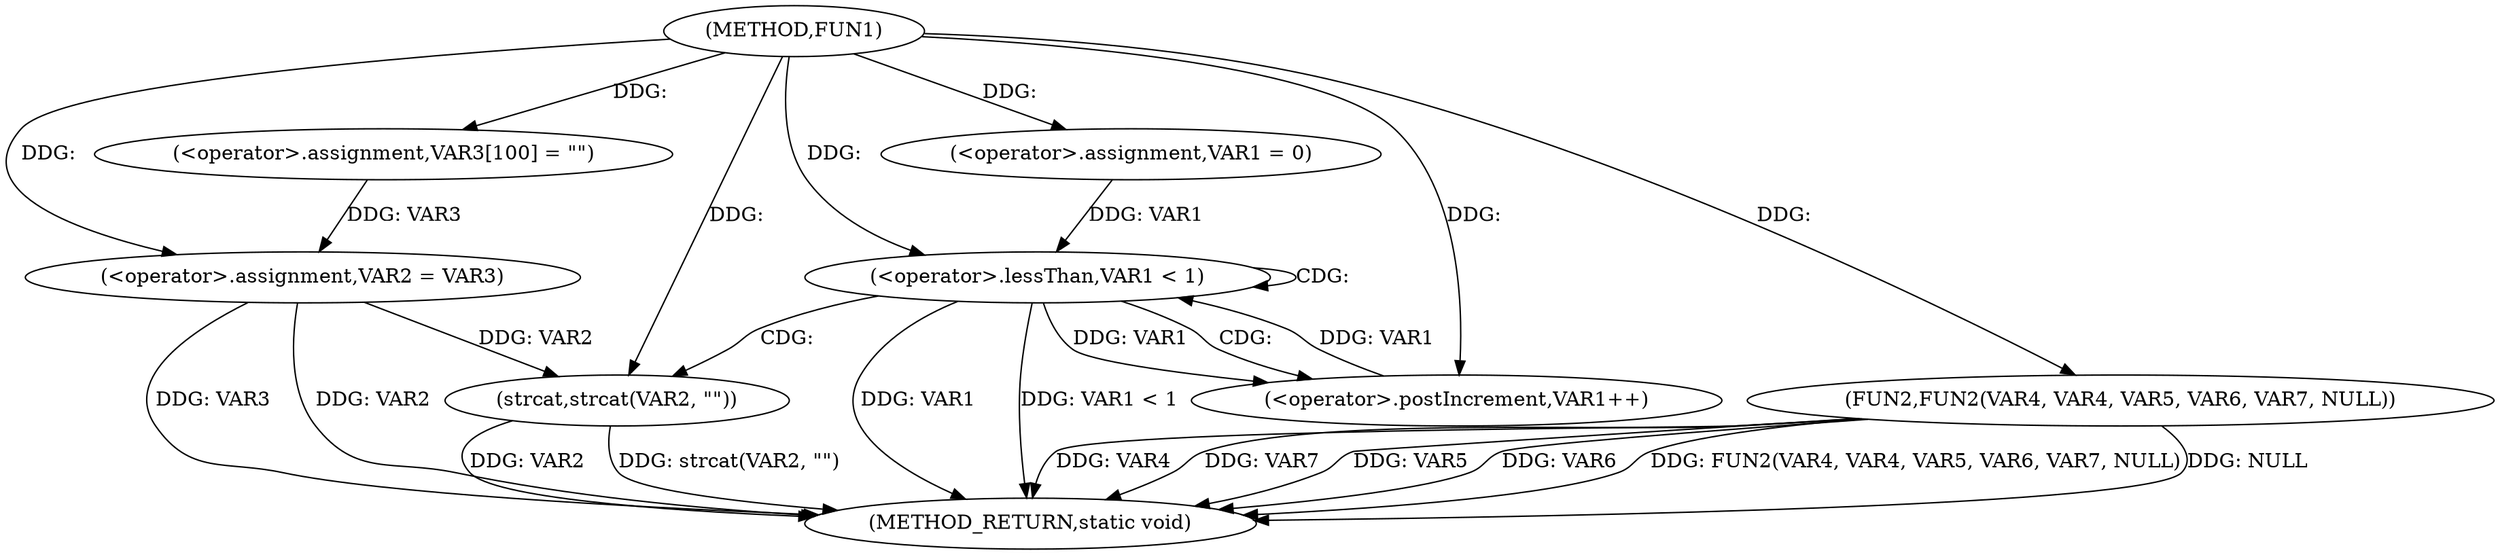 digraph FUN1 {  
"1000100" [label = "(METHOD,FUN1)" ]
"1000131" [label = "(METHOD_RETURN,static void)" ]
"1000105" [label = "(<operator>.assignment,VAR3[100] = \"\")" ]
"1000108" [label = "(<operator>.assignment,VAR2 = VAR3)" ]
"1000112" [label = "(<operator>.assignment,VAR1 = 0)" ]
"1000115" [label = "(<operator>.lessThan,VAR1 < 1)" ]
"1000118" [label = "(<operator>.postIncrement,VAR1++)" ]
"1000121" [label = "(strcat,strcat(VAR2, \"\"))" ]
"1000124" [label = "(FUN2,FUN2(VAR4, VAR4, VAR5, VAR6, VAR7, NULL))" ]
  "1000124" -> "1000131"  [ label = "DDG: VAR4"] 
  "1000124" -> "1000131"  [ label = "DDG: VAR7"] 
  "1000124" -> "1000131"  [ label = "DDG: VAR5"] 
  "1000108" -> "1000131"  [ label = "DDG: VAR3"] 
  "1000121" -> "1000131"  [ label = "DDG: VAR2"] 
  "1000124" -> "1000131"  [ label = "DDG: VAR6"] 
  "1000115" -> "1000131"  [ label = "DDG: VAR1"] 
  "1000108" -> "1000131"  [ label = "DDG: VAR2"] 
  "1000124" -> "1000131"  [ label = "DDG: FUN2(VAR4, VAR4, VAR5, VAR6, VAR7, NULL)"] 
  "1000124" -> "1000131"  [ label = "DDG: NULL"] 
  "1000115" -> "1000131"  [ label = "DDG: VAR1 < 1"] 
  "1000121" -> "1000131"  [ label = "DDG: strcat(VAR2, \"\")"] 
  "1000100" -> "1000105"  [ label = "DDG: "] 
  "1000105" -> "1000108"  [ label = "DDG: VAR3"] 
  "1000100" -> "1000108"  [ label = "DDG: "] 
  "1000100" -> "1000112"  [ label = "DDG: "] 
  "1000112" -> "1000115"  [ label = "DDG: VAR1"] 
  "1000118" -> "1000115"  [ label = "DDG: VAR1"] 
  "1000100" -> "1000115"  [ label = "DDG: "] 
  "1000115" -> "1000118"  [ label = "DDG: VAR1"] 
  "1000100" -> "1000118"  [ label = "DDG: "] 
  "1000108" -> "1000121"  [ label = "DDG: VAR2"] 
  "1000100" -> "1000121"  [ label = "DDG: "] 
  "1000100" -> "1000124"  [ label = "DDG: "] 
  "1000115" -> "1000115"  [ label = "CDG: "] 
  "1000115" -> "1000121"  [ label = "CDG: "] 
  "1000115" -> "1000118"  [ label = "CDG: "] 
}
